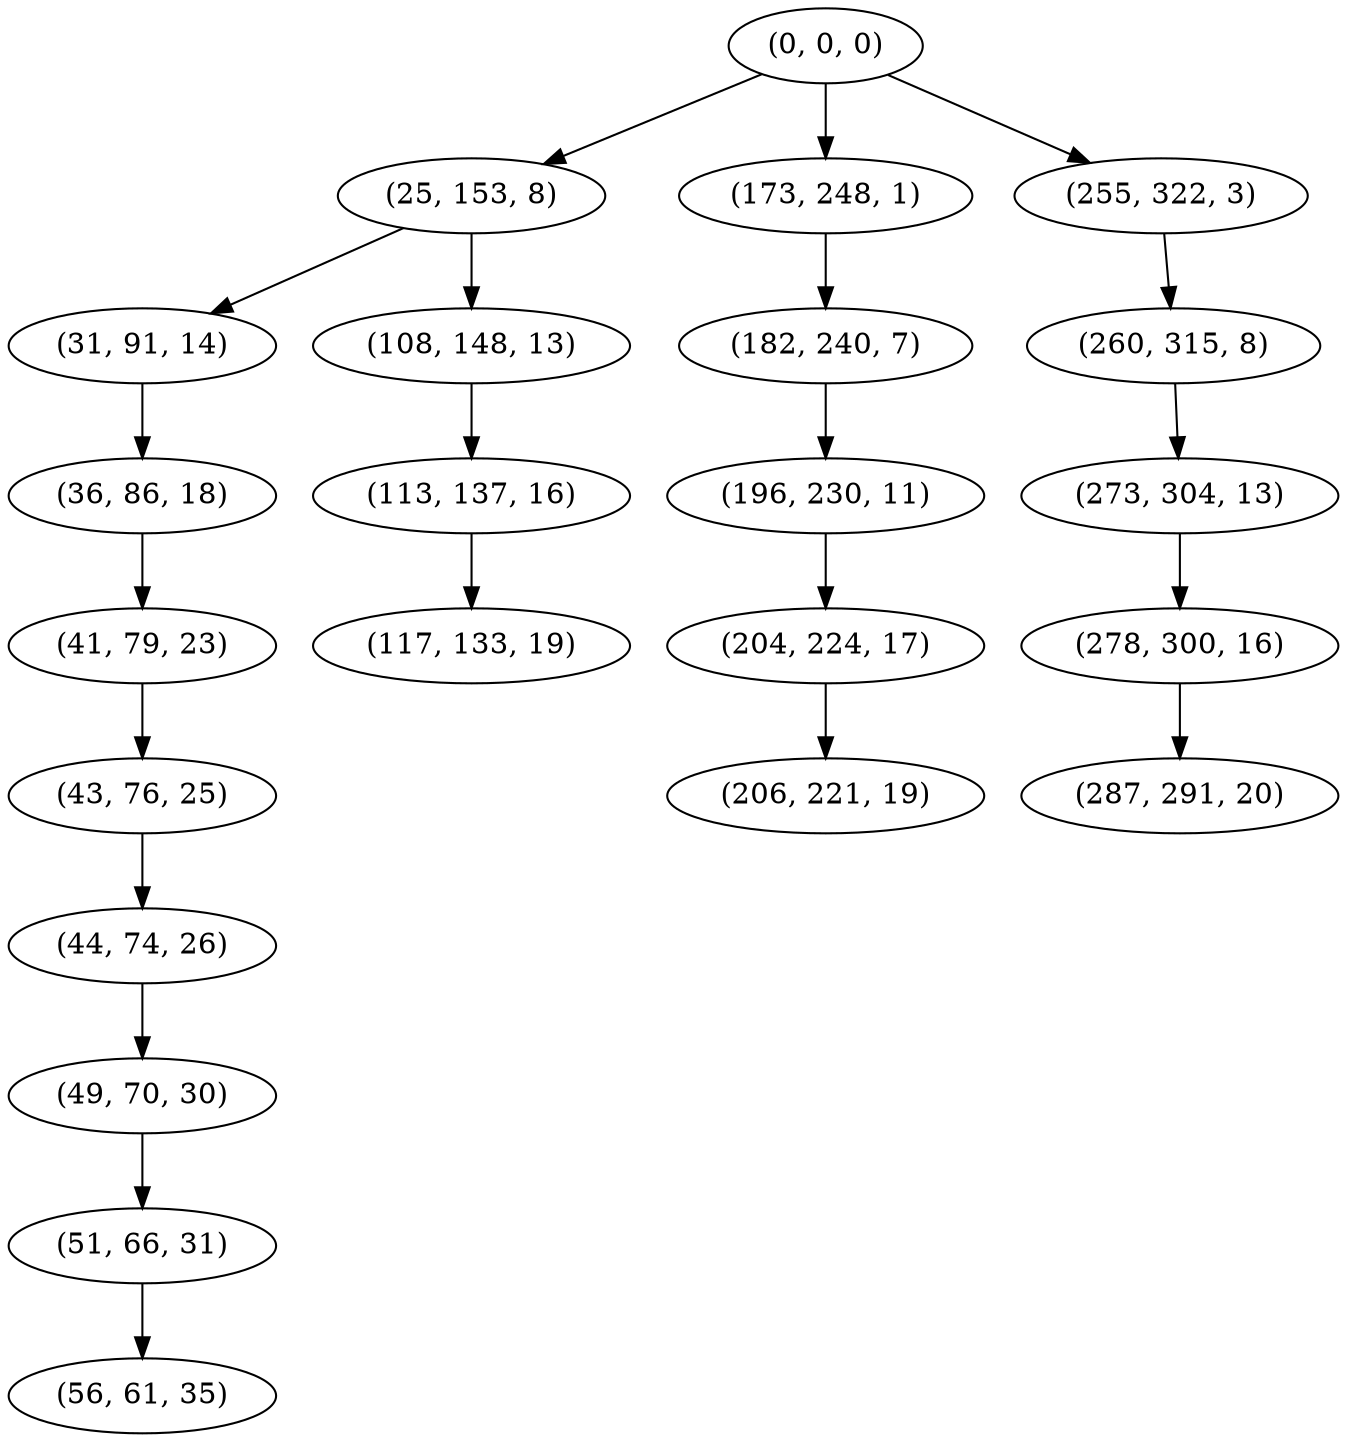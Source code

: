digraph tree {
    "(0, 0, 0)";
    "(25, 153, 8)";
    "(31, 91, 14)";
    "(36, 86, 18)";
    "(41, 79, 23)";
    "(43, 76, 25)";
    "(44, 74, 26)";
    "(49, 70, 30)";
    "(51, 66, 31)";
    "(56, 61, 35)";
    "(108, 148, 13)";
    "(113, 137, 16)";
    "(117, 133, 19)";
    "(173, 248, 1)";
    "(182, 240, 7)";
    "(196, 230, 11)";
    "(204, 224, 17)";
    "(206, 221, 19)";
    "(255, 322, 3)";
    "(260, 315, 8)";
    "(273, 304, 13)";
    "(278, 300, 16)";
    "(287, 291, 20)";
    "(0, 0, 0)" -> "(25, 153, 8)";
    "(0, 0, 0)" -> "(173, 248, 1)";
    "(0, 0, 0)" -> "(255, 322, 3)";
    "(25, 153, 8)" -> "(31, 91, 14)";
    "(25, 153, 8)" -> "(108, 148, 13)";
    "(31, 91, 14)" -> "(36, 86, 18)";
    "(36, 86, 18)" -> "(41, 79, 23)";
    "(41, 79, 23)" -> "(43, 76, 25)";
    "(43, 76, 25)" -> "(44, 74, 26)";
    "(44, 74, 26)" -> "(49, 70, 30)";
    "(49, 70, 30)" -> "(51, 66, 31)";
    "(51, 66, 31)" -> "(56, 61, 35)";
    "(108, 148, 13)" -> "(113, 137, 16)";
    "(113, 137, 16)" -> "(117, 133, 19)";
    "(173, 248, 1)" -> "(182, 240, 7)";
    "(182, 240, 7)" -> "(196, 230, 11)";
    "(196, 230, 11)" -> "(204, 224, 17)";
    "(204, 224, 17)" -> "(206, 221, 19)";
    "(255, 322, 3)" -> "(260, 315, 8)";
    "(260, 315, 8)" -> "(273, 304, 13)";
    "(273, 304, 13)" -> "(278, 300, 16)";
    "(278, 300, 16)" -> "(287, 291, 20)";
}
